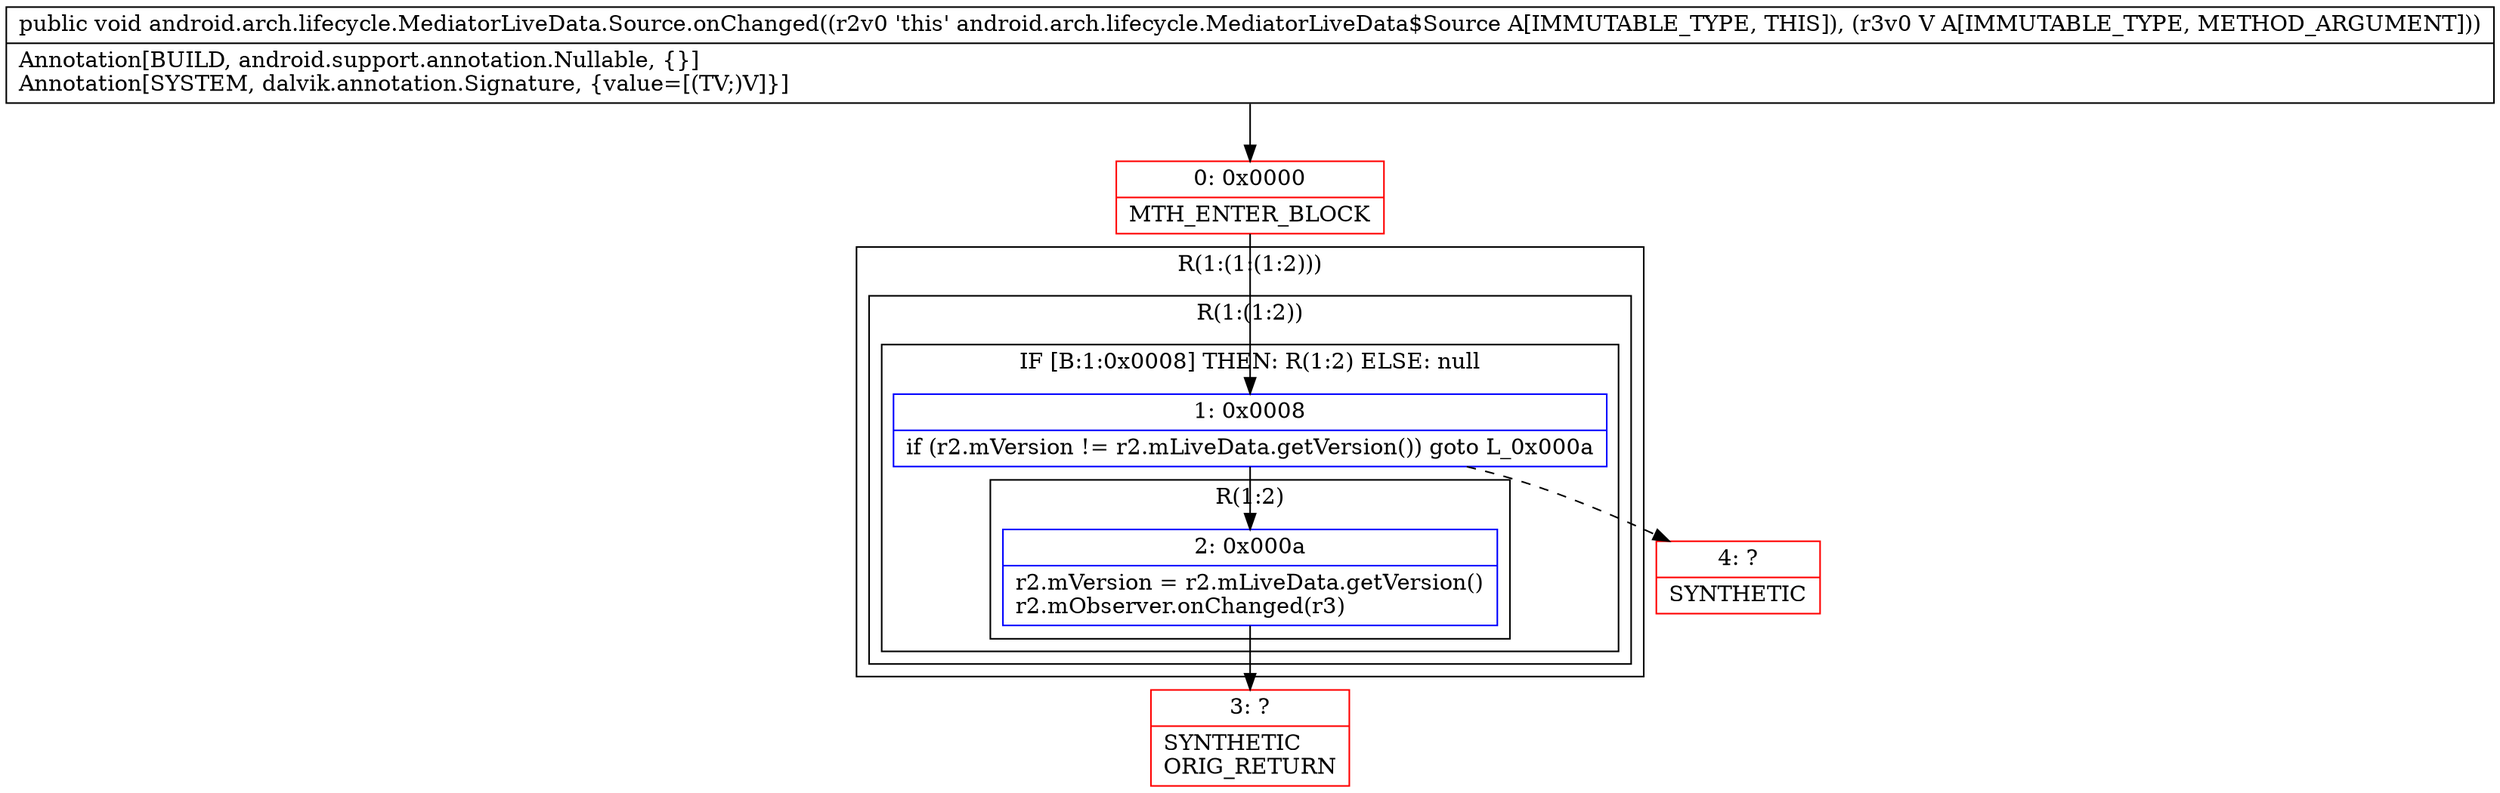 digraph "CFG forandroid.arch.lifecycle.MediatorLiveData.Source.onChanged(Ljava\/lang\/Object;)V" {
subgraph cluster_Region_1882370090 {
label = "R(1:(1:(1:2)))";
node [shape=record,color=blue];
subgraph cluster_Region_594958005 {
label = "R(1:(1:2))";
node [shape=record,color=blue];
subgraph cluster_IfRegion_62288057 {
label = "IF [B:1:0x0008] THEN: R(1:2) ELSE: null";
node [shape=record,color=blue];
Node_1 [shape=record,label="{1\:\ 0x0008|if (r2.mVersion != r2.mLiveData.getVersion()) goto L_0x000a\l}"];
subgraph cluster_Region_654710994 {
label = "R(1:2)";
node [shape=record,color=blue];
Node_2 [shape=record,label="{2\:\ 0x000a|r2.mVersion = r2.mLiveData.getVersion()\lr2.mObserver.onChanged(r3)\l}"];
}
}
}
}
Node_0 [shape=record,color=red,label="{0\:\ 0x0000|MTH_ENTER_BLOCK\l}"];
Node_3 [shape=record,color=red,label="{3\:\ ?|SYNTHETIC\lORIG_RETURN\l}"];
Node_4 [shape=record,color=red,label="{4\:\ ?|SYNTHETIC\l}"];
MethodNode[shape=record,label="{public void android.arch.lifecycle.MediatorLiveData.Source.onChanged((r2v0 'this' android.arch.lifecycle.MediatorLiveData$Source A[IMMUTABLE_TYPE, THIS]), (r3v0 V A[IMMUTABLE_TYPE, METHOD_ARGUMENT]))  | Annotation[BUILD, android.support.annotation.Nullable, \{\}]\lAnnotation[SYSTEM, dalvik.annotation.Signature, \{value=[(TV;)V]\}]\l}"];
MethodNode -> Node_0;
Node_1 -> Node_2;
Node_1 -> Node_4[style=dashed];
Node_2 -> Node_3;
Node_0 -> Node_1;
}

